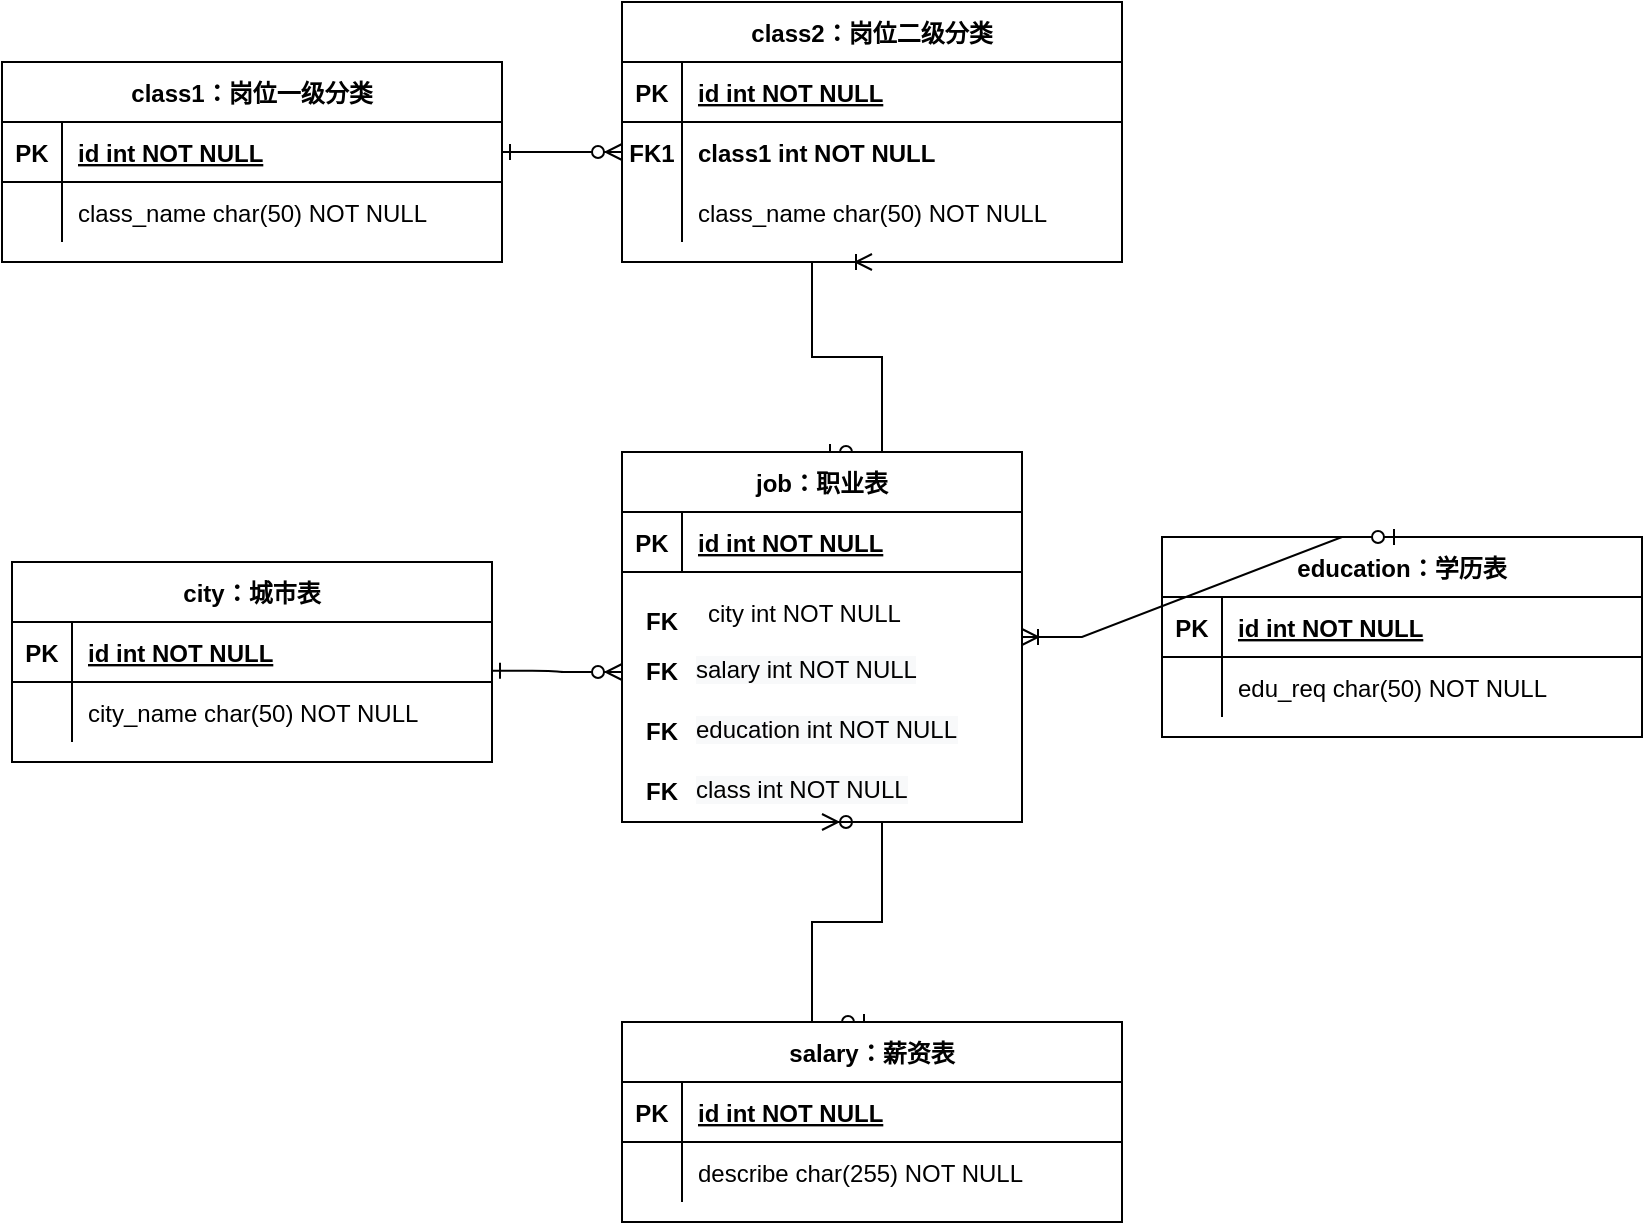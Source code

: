 <mxfile version="13.3.6" type="device"><diagram id="R2lEEEUBdFMjLlhIrx00" name="Page-1"><mxGraphModel dx="920" dy="596" grid="1" gridSize="10" guides="1" tooltips="1" connect="1" arrows="1" fold="1" page="1" pageScale="1" pageWidth="850" pageHeight="1100" math="0" shadow="0" extFonts="Permanent Marker^https://fonts.googleapis.com/css?family=Permanent+Marker"><root><mxCell id="0"/><mxCell id="1" parent="0"/><mxCell id="C-vyLk0tnHw3VtMMgP7b-1" value="" style="edgeStyle=entityRelationEdgeStyle;endArrow=ERzeroToMany;startArrow=ERone;endFill=1;startFill=0;" parent="1" source="C-vyLk0tnHw3VtMMgP7b-24" target="C-vyLk0tnHw3VtMMgP7b-6" edge="1"><mxGeometry width="100" height="100" relative="1" as="geometry"><mxPoint x="340" y="720" as="sourcePoint"/><mxPoint x="440" y="620" as="targetPoint"/></mxGeometry></mxCell><mxCell id="C-vyLk0tnHw3VtMMgP7b-23" value="class1：岗位一级分类" style="shape=table;startSize=30;container=1;collapsible=1;childLayout=tableLayout;fixedRows=1;rowLines=0;fontStyle=1;align=center;resizeLast=1;" parent="1" vertex="1"><mxGeometry x="50" y="150" width="250" height="100" as="geometry"/></mxCell><mxCell id="C-vyLk0tnHw3VtMMgP7b-24" value="" style="shape=partialRectangle;collapsible=0;dropTarget=0;pointerEvents=0;fillColor=none;points=[[0,0.5],[1,0.5]];portConstraint=eastwest;top=0;left=0;right=0;bottom=1;" parent="C-vyLk0tnHw3VtMMgP7b-23" vertex="1"><mxGeometry y="30" width="250" height="30" as="geometry"/></mxCell><mxCell id="C-vyLk0tnHw3VtMMgP7b-25" value="PK" style="shape=partialRectangle;overflow=hidden;connectable=0;fillColor=none;top=0;left=0;bottom=0;right=0;fontStyle=1;" parent="C-vyLk0tnHw3VtMMgP7b-24" vertex="1"><mxGeometry width="30" height="30" as="geometry"/></mxCell><mxCell id="C-vyLk0tnHw3VtMMgP7b-26" value="id int NOT NULL " style="shape=partialRectangle;overflow=hidden;connectable=0;fillColor=none;top=0;left=0;bottom=0;right=0;align=left;spacingLeft=6;fontStyle=5;" parent="C-vyLk0tnHw3VtMMgP7b-24" vertex="1"><mxGeometry x="30" width="220" height="30" as="geometry"/></mxCell><mxCell id="C-vyLk0tnHw3VtMMgP7b-27" value="" style="shape=partialRectangle;collapsible=0;dropTarget=0;pointerEvents=0;fillColor=none;points=[[0,0.5],[1,0.5]];portConstraint=eastwest;top=0;left=0;right=0;bottom=0;" parent="C-vyLk0tnHw3VtMMgP7b-23" vertex="1"><mxGeometry y="60" width="250" height="30" as="geometry"/></mxCell><mxCell id="C-vyLk0tnHw3VtMMgP7b-28" value="" style="shape=partialRectangle;overflow=hidden;connectable=0;fillColor=none;top=0;left=0;bottom=0;right=0;" parent="C-vyLk0tnHw3VtMMgP7b-27" vertex="1"><mxGeometry width="30" height="30" as="geometry"/></mxCell><mxCell id="C-vyLk0tnHw3VtMMgP7b-29" value="class_name char(50) NOT NULL " style="shape=partialRectangle;overflow=hidden;connectable=0;fillColor=none;top=0;left=0;bottom=0;right=0;align=left;spacingLeft=6;" parent="C-vyLk0tnHw3VtMMgP7b-27" vertex="1"><mxGeometry x="30" width="220" height="30" as="geometry"/></mxCell><mxCell id="CJJxv5fQGhXxS9sgUx-S-51" value="" style="edgeStyle=entityRelationEdgeStyle;fontSize=12;html=1;endArrow=ERoneToMany;startArrow=ERzeroToOne;exitX=0.5;exitY=0;exitDx=0;exitDy=0;rounded=0;" edge="1" parent="1" source="C-vyLk0tnHw3VtMMgP7b-13"><mxGeometry width="100" height="100" relative="1" as="geometry"><mxPoint x="470" y="440" as="sourcePoint"/><mxPoint x="485" y="250" as="targetPoint"/></mxGeometry></mxCell><mxCell id="CJJxv5fQGhXxS9sgUx-S-53" value="" style="edgeStyle=entityRelationEdgeStyle;fontSize=12;html=1;endArrow=ERzeroToMany;startArrow=ERzeroToOne;entryX=0.5;entryY=1;entryDx=0;entryDy=0;rounded=0;exitX=0.5;exitY=0;exitDx=0;exitDy=0;" edge="1" parent="1" source="CJJxv5fQGhXxS9sgUx-S-35" target="C-vyLk0tnHw3VtMMgP7b-13"><mxGeometry width="100" height="100" relative="1" as="geometry"><mxPoint x="460" y="550" as="sourcePoint"/><mxPoint x="560" y="450" as="targetPoint"/></mxGeometry></mxCell><mxCell id="C-vyLk0tnHw3VtMMgP7b-2" value="class2：岗位二级分类" style="shape=table;startSize=30;container=1;collapsible=1;childLayout=tableLayout;fixedRows=1;rowLines=0;fontStyle=1;align=center;resizeLast=1;" parent="1" vertex="1"><mxGeometry x="360" y="120" width="250" height="130" as="geometry"/></mxCell><mxCell id="C-vyLk0tnHw3VtMMgP7b-3" value="" style="shape=partialRectangle;collapsible=0;dropTarget=0;pointerEvents=0;fillColor=none;points=[[0,0.5],[1,0.5]];portConstraint=eastwest;top=0;left=0;right=0;bottom=1;" parent="C-vyLk0tnHw3VtMMgP7b-2" vertex="1"><mxGeometry y="30" width="250" height="30" as="geometry"/></mxCell><mxCell id="C-vyLk0tnHw3VtMMgP7b-4" value="PK" style="shape=partialRectangle;overflow=hidden;connectable=0;fillColor=none;top=0;left=0;bottom=0;right=0;fontStyle=1;" parent="C-vyLk0tnHw3VtMMgP7b-3" vertex="1"><mxGeometry width="30" height="30" as="geometry"/></mxCell><mxCell id="C-vyLk0tnHw3VtMMgP7b-5" value="id int NOT NULL" style="shape=partialRectangle;overflow=hidden;connectable=0;fillColor=none;top=0;left=0;bottom=0;right=0;align=left;spacingLeft=6;fontStyle=5;" parent="C-vyLk0tnHw3VtMMgP7b-3" vertex="1"><mxGeometry x="30" width="220" height="30" as="geometry"/></mxCell><mxCell id="C-vyLk0tnHw3VtMMgP7b-6" value="" style="shape=partialRectangle;collapsible=0;dropTarget=0;pointerEvents=0;fillColor=none;points=[[0,0.5],[1,0.5]];portConstraint=eastwest;top=0;left=0;right=0;bottom=0;" parent="C-vyLk0tnHw3VtMMgP7b-2" vertex="1"><mxGeometry y="60" width="250" height="30" as="geometry"/></mxCell><mxCell id="C-vyLk0tnHw3VtMMgP7b-7" value="FK1" style="shape=partialRectangle;overflow=hidden;connectable=0;fillColor=none;top=0;left=0;bottom=0;right=0;fontStyle=1" parent="C-vyLk0tnHw3VtMMgP7b-6" vertex="1"><mxGeometry width="30" height="30" as="geometry"/></mxCell><mxCell id="C-vyLk0tnHw3VtMMgP7b-8" value="class1 int NOT NULL" style="shape=partialRectangle;overflow=hidden;connectable=0;fillColor=none;top=0;left=0;bottom=0;right=0;align=left;spacingLeft=6;fontStyle=1" parent="C-vyLk0tnHw3VtMMgP7b-6" vertex="1"><mxGeometry x="30" width="220" height="30" as="geometry"/></mxCell><mxCell id="C-vyLk0tnHw3VtMMgP7b-9" value="" style="shape=partialRectangle;collapsible=0;dropTarget=0;pointerEvents=0;fillColor=none;points=[[0,0.5],[1,0.5]];portConstraint=eastwest;top=0;left=0;right=0;bottom=0;" parent="C-vyLk0tnHw3VtMMgP7b-2" vertex="1"><mxGeometry y="90" width="250" height="30" as="geometry"/></mxCell><mxCell id="C-vyLk0tnHw3VtMMgP7b-10" value="" style="shape=partialRectangle;overflow=hidden;connectable=0;fillColor=none;top=0;left=0;bottom=0;right=0;" parent="C-vyLk0tnHw3VtMMgP7b-9" vertex="1"><mxGeometry width="30" height="30" as="geometry"/></mxCell><mxCell id="C-vyLk0tnHw3VtMMgP7b-11" value="class_name char(50) NOT NULL " style="shape=partialRectangle;overflow=hidden;connectable=0;fillColor=none;top=0;left=0;bottom=0;right=0;align=left;spacingLeft=6;" parent="C-vyLk0tnHw3VtMMgP7b-9" vertex="1"><mxGeometry x="30" width="220" height="30" as="geometry"/></mxCell><mxCell id="CJJxv5fQGhXxS9sgUx-S-61" value="city int NOT NULL" style="shape=partialRectangle;overflow=hidden;connectable=0;fillColor=none;top=0;left=0;bottom=0;right=0;align=left;spacingLeft=6;" vertex="1" parent="1"><mxGeometry x="395" y="410" width="220" height="30" as="geometry"/></mxCell><mxCell id="CJJxv5fQGhXxS9sgUx-S-35" value="salary：薪资表" style="shape=table;startSize=30;container=1;collapsible=1;childLayout=tableLayout;fixedRows=1;rowLines=0;fontStyle=1;align=center;resizeLast=1;" vertex="1" parent="1"><mxGeometry x="360" y="630" width="250" height="100" as="geometry"/></mxCell><mxCell id="CJJxv5fQGhXxS9sgUx-S-36" value="" style="shape=partialRectangle;collapsible=0;dropTarget=0;pointerEvents=0;fillColor=none;top=0;left=0;bottom=1;right=0;points=[[0,0.5],[1,0.5]];portConstraint=eastwest;" vertex="1" parent="CJJxv5fQGhXxS9sgUx-S-35"><mxGeometry y="30" width="250" height="30" as="geometry"/></mxCell><mxCell id="CJJxv5fQGhXxS9sgUx-S-37" value="PK" style="shape=partialRectangle;connectable=0;fillColor=none;top=0;left=0;bottom=0;right=0;fontStyle=1;overflow=hidden;" vertex="1" parent="CJJxv5fQGhXxS9sgUx-S-36"><mxGeometry width="30" height="30" as="geometry"/></mxCell><mxCell id="CJJxv5fQGhXxS9sgUx-S-38" value="id int NOT NULL" style="shape=partialRectangle;connectable=0;fillColor=none;top=0;left=0;bottom=0;right=0;align=left;spacingLeft=6;fontStyle=5;overflow=hidden;" vertex="1" parent="CJJxv5fQGhXxS9sgUx-S-36"><mxGeometry x="30" width="220" height="30" as="geometry"/></mxCell><mxCell id="CJJxv5fQGhXxS9sgUx-S-39" value="" style="shape=partialRectangle;collapsible=0;dropTarget=0;pointerEvents=0;fillColor=none;top=0;left=0;bottom=0;right=0;points=[[0,0.5],[1,0.5]];portConstraint=eastwest;" vertex="1" parent="CJJxv5fQGhXxS9sgUx-S-35"><mxGeometry y="60" width="250" height="30" as="geometry"/></mxCell><mxCell id="CJJxv5fQGhXxS9sgUx-S-40" value="" style="shape=partialRectangle;connectable=0;fillColor=none;top=0;left=0;bottom=0;right=0;editable=1;overflow=hidden;" vertex="1" parent="CJJxv5fQGhXxS9sgUx-S-39"><mxGeometry width="30" height="30" as="geometry"/></mxCell><mxCell id="CJJxv5fQGhXxS9sgUx-S-41" value="describe char(255) NOT NULL" style="shape=partialRectangle;connectable=0;fillColor=none;top=0;left=0;bottom=0;right=0;align=left;spacingLeft=6;overflow=hidden;" vertex="1" parent="CJJxv5fQGhXxS9sgUx-S-39"><mxGeometry x="30" width="220" height="30" as="geometry"/></mxCell><mxCell id="CJJxv5fQGhXxS9sgUx-S-63" value="&lt;span style=&quot;color: rgb(0 , 0 , 0) ; font-family: &amp;#34;helvetica&amp;#34; ; font-size: 12px ; font-style: normal ; font-weight: 400 ; letter-spacing: normal ; text-align: left ; text-indent: 0px ; text-transform: none ; word-spacing: 0px ; background-color: rgb(248 , 249 , 250) ; display: inline ; float: none&quot;&gt;salary int NOT NULL&lt;/span&gt;" style="text;whiteSpace=wrap;html=1;" vertex="1" parent="1"><mxGeometry x="395" y="440" width="130" height="30" as="geometry"/></mxCell><mxCell id="CJJxv5fQGhXxS9sgUx-S-22" value="city：城市表" style="shape=table;startSize=30;container=1;collapsible=1;childLayout=tableLayout;fixedRows=1;rowLines=0;fontStyle=1;align=center;resizeLast=1;" vertex="1" parent="1"><mxGeometry x="55" y="400" width="240" height="100" as="geometry"/></mxCell><mxCell id="CJJxv5fQGhXxS9sgUx-S-23" value="" style="shape=partialRectangle;collapsible=0;dropTarget=0;pointerEvents=0;fillColor=none;top=0;left=0;bottom=1;right=0;points=[[0,0.5],[1,0.5]];portConstraint=eastwest;" vertex="1" parent="CJJxv5fQGhXxS9sgUx-S-22"><mxGeometry y="30" width="240" height="30" as="geometry"/></mxCell><mxCell id="CJJxv5fQGhXxS9sgUx-S-24" value="PK" style="shape=partialRectangle;connectable=0;fillColor=none;top=0;left=0;bottom=0;right=0;fontStyle=1;overflow=hidden;" vertex="1" parent="CJJxv5fQGhXxS9sgUx-S-23"><mxGeometry width="30" height="30" as="geometry"/></mxCell><mxCell id="CJJxv5fQGhXxS9sgUx-S-25" value="id int NOT NULL" style="shape=partialRectangle;connectable=0;fillColor=none;top=0;left=0;bottom=0;right=0;align=left;spacingLeft=6;fontStyle=5;overflow=hidden;" vertex="1" parent="CJJxv5fQGhXxS9sgUx-S-23"><mxGeometry x="30" width="210" height="30" as="geometry"/></mxCell><mxCell id="CJJxv5fQGhXxS9sgUx-S-26" value="" style="shape=partialRectangle;collapsible=0;dropTarget=0;pointerEvents=0;fillColor=none;top=0;left=0;bottom=0;right=0;points=[[0,0.5],[1,0.5]];portConstraint=eastwest;" vertex="1" parent="CJJxv5fQGhXxS9sgUx-S-22"><mxGeometry y="60" width="240" height="30" as="geometry"/></mxCell><mxCell id="CJJxv5fQGhXxS9sgUx-S-27" value="" style="shape=partialRectangle;connectable=0;fillColor=none;top=0;left=0;bottom=0;right=0;editable=1;overflow=hidden;" vertex="1" parent="CJJxv5fQGhXxS9sgUx-S-26"><mxGeometry width="30" height="30" as="geometry"/></mxCell><mxCell id="CJJxv5fQGhXxS9sgUx-S-28" value="city_name char(50) NOT NULL " style="shape=partialRectangle;connectable=0;fillColor=none;top=0;left=0;bottom=0;right=0;align=left;spacingLeft=6;overflow=hidden;" vertex="1" parent="CJJxv5fQGhXxS9sgUx-S-26"><mxGeometry x="30" width="210" height="30" as="geometry"/></mxCell><mxCell id="CJJxv5fQGhXxS9sgUx-S-64" value="&lt;span style=&quot;color: rgb(0 , 0 , 0) ; font-family: &amp;#34;helvetica&amp;#34; ; font-size: 12px ; font-style: normal ; font-weight: 400 ; letter-spacing: normal ; text-align: left ; text-indent: 0px ; text-transform: none ; word-spacing: 0px ; background-color: rgb(248 , 249 , 250) ; display: inline ; float: none&quot;&gt;education int NOT NULL&lt;/span&gt;" style="text;whiteSpace=wrap;html=1;" vertex="1" parent="1"><mxGeometry x="395" y="470" width="155" height="30" as="geometry"/></mxCell><mxCell id="CJJxv5fQGhXxS9sgUx-S-66" value="&lt;span style=&quot;color: rgb(0 , 0 , 0) ; font-family: &amp;#34;helvetica&amp;#34; ; font-size: 12px ; font-style: normal ; font-weight: 400 ; letter-spacing: normal ; text-align: left ; text-indent: 0px ; text-transform: none ; word-spacing: 0px ; background-color: rgb(248 , 249 , 250) ; display: inline ; float: none&quot;&gt;class int NOT NULL&lt;/span&gt;" style="text;whiteSpace=wrap;html=1;" vertex="1" parent="1"><mxGeometry x="395" y="500" width="155" height="30" as="geometry"/></mxCell><mxCell id="CJJxv5fQGhXxS9sgUx-S-68" value="&lt;b&gt;FK&lt;/b&gt;" style="text;html=1;strokeColor=none;fillColor=none;align=center;verticalAlign=middle;whiteSpace=wrap;rounded=0;" vertex="1" parent="1"><mxGeometry x="360" y="420" width="40" height="20" as="geometry"/></mxCell><mxCell id="CJJxv5fQGhXxS9sgUx-S-69" value="&lt;b&gt;FK&lt;/b&gt;" style="text;html=1;strokeColor=none;fillColor=none;align=center;verticalAlign=middle;whiteSpace=wrap;rounded=0;" vertex="1" parent="1"><mxGeometry x="360" y="445" width="40" height="20" as="geometry"/></mxCell><mxCell id="CJJxv5fQGhXxS9sgUx-S-70" value="&lt;b&gt;FK&lt;/b&gt;" style="text;html=1;strokeColor=none;fillColor=none;align=center;verticalAlign=middle;whiteSpace=wrap;rounded=0;" vertex="1" parent="1"><mxGeometry x="360" y="475" width="40" height="20" as="geometry"/></mxCell><mxCell id="CJJxv5fQGhXxS9sgUx-S-71" value="&lt;b&gt;FK&lt;/b&gt;" style="text;html=1;strokeColor=none;fillColor=none;align=center;verticalAlign=middle;whiteSpace=wrap;rounded=0;" vertex="1" parent="1"><mxGeometry x="360" y="505" width="40" height="20" as="geometry"/></mxCell><mxCell id="CJJxv5fQGhXxS9sgUx-S-72" value="" style="edgeStyle=entityRelationEdgeStyle;endArrow=ERzeroToMany;startArrow=ERone;endFill=1;startFill=0;entryX=0;entryY=0.5;entryDx=0;entryDy=0;" edge="1" parent="1" target="CJJxv5fQGhXxS9sgUx-S-69"><mxGeometry width="100" height="100" relative="1" as="geometry"><mxPoint x="295" y="454.41" as="sourcePoint"/><mxPoint x="355" y="454.41" as="targetPoint"/></mxGeometry></mxCell><mxCell id="C-vyLk0tnHw3VtMMgP7b-13" value="job：职业表" style="shape=table;startSize=30;container=1;collapsible=1;childLayout=tableLayout;fixedRows=1;rowLines=0;fontStyle=1;align=center;resizeLast=1;" parent="1" vertex="1"><mxGeometry x="360" y="345" width="200" height="185" as="geometry"/></mxCell><mxCell id="C-vyLk0tnHw3VtMMgP7b-14" value="" style="shape=partialRectangle;collapsible=0;dropTarget=0;pointerEvents=0;fillColor=none;points=[[0,0.5],[1,0.5]];portConstraint=eastwest;top=0;left=0;right=0;bottom=1;" parent="C-vyLk0tnHw3VtMMgP7b-13" vertex="1"><mxGeometry y="30" width="200" height="30" as="geometry"/></mxCell><mxCell id="C-vyLk0tnHw3VtMMgP7b-15" value="PK" style="shape=partialRectangle;overflow=hidden;connectable=0;fillColor=none;top=0;left=0;bottom=0;right=0;fontStyle=1;" parent="C-vyLk0tnHw3VtMMgP7b-14" vertex="1"><mxGeometry width="30" height="30" as="geometry"/></mxCell><mxCell id="C-vyLk0tnHw3VtMMgP7b-16" value="id int NOT NULL " style="shape=partialRectangle;overflow=hidden;connectable=0;fillColor=none;top=0;left=0;bottom=0;right=0;align=left;spacingLeft=6;fontStyle=5;" parent="C-vyLk0tnHw3VtMMgP7b-14" vertex="1"><mxGeometry x="30" width="170" height="30" as="geometry"/></mxCell><mxCell id="CJJxv5fQGhXxS9sgUx-S-54" value="education：学历表" style="shape=table;startSize=30;container=1;collapsible=1;childLayout=tableLayout;fixedRows=1;rowLines=0;fontStyle=1;align=center;resizeLast=1;" vertex="1" parent="1"><mxGeometry x="630" y="387.5" width="240" height="100" as="geometry"/></mxCell><mxCell id="CJJxv5fQGhXxS9sgUx-S-55" value="" style="shape=partialRectangle;collapsible=0;dropTarget=0;pointerEvents=0;fillColor=none;top=0;left=0;bottom=1;right=0;points=[[0,0.5],[1,0.5]];portConstraint=eastwest;" vertex="1" parent="CJJxv5fQGhXxS9sgUx-S-54"><mxGeometry y="30" width="240" height="30" as="geometry"/></mxCell><mxCell id="CJJxv5fQGhXxS9sgUx-S-56" value="PK" style="shape=partialRectangle;connectable=0;fillColor=none;top=0;left=0;bottom=0;right=0;fontStyle=1;overflow=hidden;" vertex="1" parent="CJJxv5fQGhXxS9sgUx-S-55"><mxGeometry width="30" height="30" as="geometry"/></mxCell><mxCell id="CJJxv5fQGhXxS9sgUx-S-57" value="id int NOT NULL" style="shape=partialRectangle;connectable=0;fillColor=none;top=0;left=0;bottom=0;right=0;align=left;spacingLeft=6;fontStyle=5;overflow=hidden;" vertex="1" parent="CJJxv5fQGhXxS9sgUx-S-55"><mxGeometry x="30" width="210" height="30" as="geometry"/></mxCell><mxCell id="CJJxv5fQGhXxS9sgUx-S-58" value="" style="shape=partialRectangle;collapsible=0;dropTarget=0;pointerEvents=0;fillColor=none;top=0;left=0;bottom=0;right=0;points=[[0,0.5],[1,0.5]];portConstraint=eastwest;" vertex="1" parent="CJJxv5fQGhXxS9sgUx-S-54"><mxGeometry y="60" width="240" height="30" as="geometry"/></mxCell><mxCell id="CJJxv5fQGhXxS9sgUx-S-59" value="" style="shape=partialRectangle;connectable=0;fillColor=none;top=0;left=0;bottom=0;right=0;editable=1;overflow=hidden;" vertex="1" parent="CJJxv5fQGhXxS9sgUx-S-58"><mxGeometry width="30" height="30" as="geometry"/></mxCell><mxCell id="CJJxv5fQGhXxS9sgUx-S-60" value="edu_req char(50) NOT NULL " style="shape=partialRectangle;connectable=0;fillColor=none;top=0;left=0;bottom=0;right=0;align=left;spacingLeft=6;overflow=hidden;" vertex="1" parent="CJJxv5fQGhXxS9sgUx-S-58"><mxGeometry x="30" width="210" height="30" as="geometry"/></mxCell><mxCell id="CJJxv5fQGhXxS9sgUx-S-73" value="" style="edgeStyle=entityRelationEdgeStyle;fontSize=12;html=1;endArrow=ERoneToMany;startArrow=ERzeroToOne;exitX=0.5;exitY=0;exitDx=0;exitDy=0;entryX=1;entryY=0.5;entryDx=0;entryDy=0;rounded=0;" edge="1" parent="1" source="CJJxv5fQGhXxS9sgUx-S-54" target="C-vyLk0tnHw3VtMMgP7b-13"><mxGeometry width="100" height="100" relative="1" as="geometry"><mxPoint x="400" y="510" as="sourcePoint"/><mxPoint x="500" y="410" as="targetPoint"/></mxGeometry></mxCell></root></mxGraphModel></diagram></mxfile>